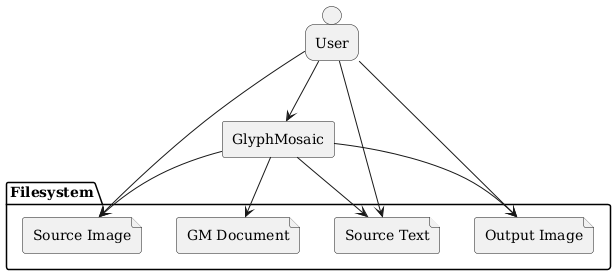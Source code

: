 @startuml context
skinparam componentStyle uml1
skinparam defaultFontName DejaVu Serif

person "User" as usr

agent "GlyphMosaic" as gm

package Filesystem as fs {
  file "Source Image" as si
  file "Source Text" as st
  file "GM Document" as gd
  file "Output Image" as oi
}

usr --> gm

gm --> si
gm --> gd
gm --> oi
gm --> st

usr --> si
usr --> st
usr --> oi

@enduml